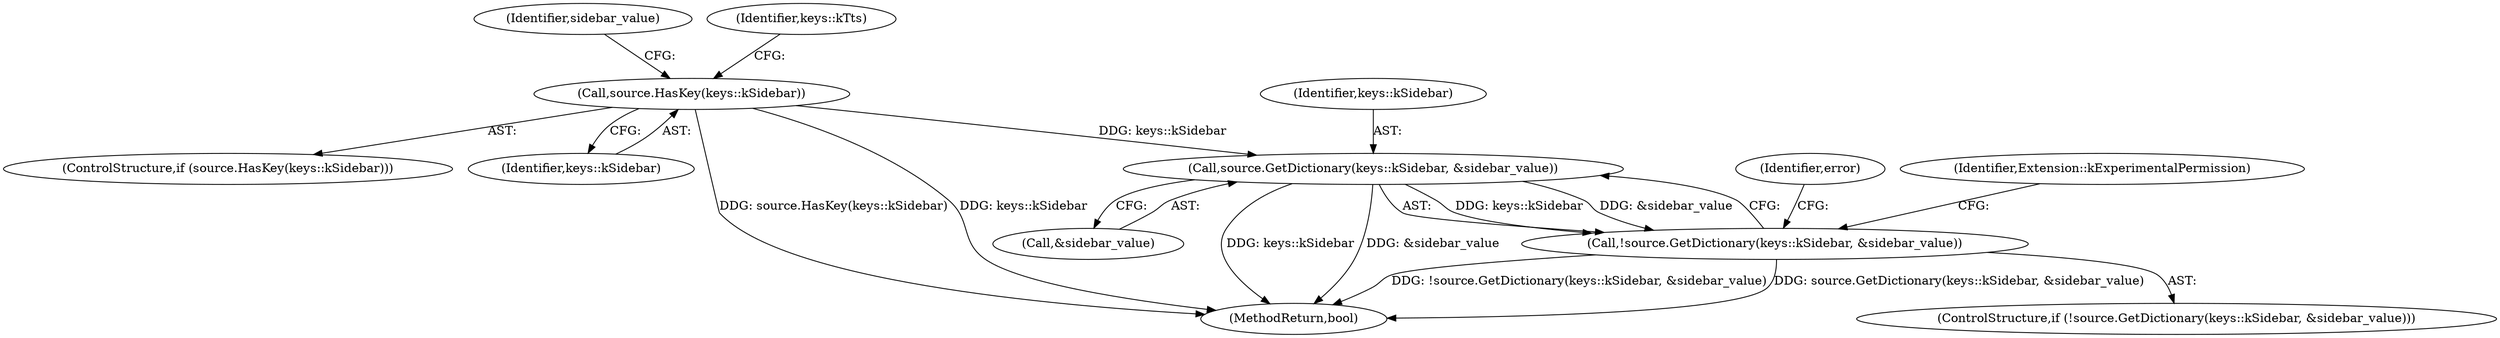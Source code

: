 digraph "0_Chrome_697cd7e2ce2535696f1b9e5cfb474cc36a734747@pointer" {
"1001765" [label="(Call,source.GetDictionary(keys::kSidebar, &sidebar_value))"];
"1001756" [label="(Call,source.HasKey(keys::kSidebar))"];
"1001764" [label="(Call,!source.GetDictionary(keys::kSidebar, &sidebar_value))"];
"1001767" [label="(Call,&sidebar_value)"];
"1001755" [label="(ControlStructure,if (source.HasKey(keys::kSidebar)))"];
"1001757" [label="(Identifier,keys::kSidebar)"];
"1001772" [label="(Identifier,error)"];
"1001763" [label="(ControlStructure,if (!source.GetDictionary(keys::kSidebar, &sidebar_value)))"];
"1001779" [label="(Identifier,Extension::kExperimentalPermission)"];
"1001761" [label="(Identifier,sidebar_value)"];
"1001764" [label="(Call,!source.GetDictionary(keys::kSidebar, &sidebar_value))"];
"1001798" [label="(Identifier,keys::kTts)"];
"1002005" [label="(MethodReturn,bool)"];
"1001765" [label="(Call,source.GetDictionary(keys::kSidebar, &sidebar_value))"];
"1001766" [label="(Identifier,keys::kSidebar)"];
"1001756" [label="(Call,source.HasKey(keys::kSidebar))"];
"1001765" -> "1001764"  [label="AST: "];
"1001765" -> "1001767"  [label="CFG: "];
"1001766" -> "1001765"  [label="AST: "];
"1001767" -> "1001765"  [label="AST: "];
"1001764" -> "1001765"  [label="CFG: "];
"1001765" -> "1002005"  [label="DDG: keys::kSidebar"];
"1001765" -> "1002005"  [label="DDG: &sidebar_value"];
"1001765" -> "1001764"  [label="DDG: keys::kSidebar"];
"1001765" -> "1001764"  [label="DDG: &sidebar_value"];
"1001756" -> "1001765"  [label="DDG: keys::kSidebar"];
"1001756" -> "1001755"  [label="AST: "];
"1001756" -> "1001757"  [label="CFG: "];
"1001757" -> "1001756"  [label="AST: "];
"1001761" -> "1001756"  [label="CFG: "];
"1001798" -> "1001756"  [label="CFG: "];
"1001756" -> "1002005"  [label="DDG: source.HasKey(keys::kSidebar)"];
"1001756" -> "1002005"  [label="DDG: keys::kSidebar"];
"1001764" -> "1001763"  [label="AST: "];
"1001772" -> "1001764"  [label="CFG: "];
"1001779" -> "1001764"  [label="CFG: "];
"1001764" -> "1002005"  [label="DDG: !source.GetDictionary(keys::kSidebar, &sidebar_value)"];
"1001764" -> "1002005"  [label="DDG: source.GetDictionary(keys::kSidebar, &sidebar_value)"];
}
